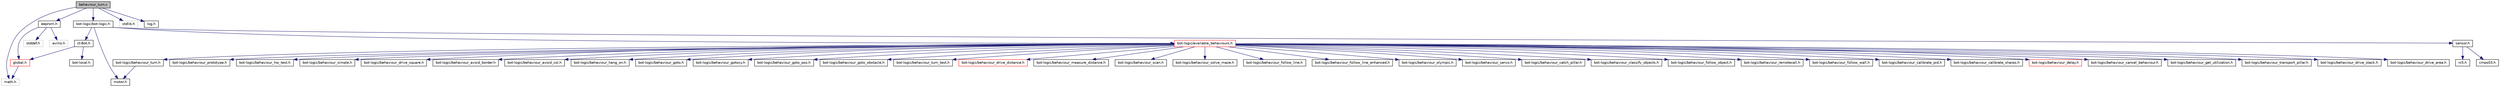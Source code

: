 digraph G
{
  edge [fontname="Helvetica",fontsize="10",labelfontname="Helvetica",labelfontsize="10"];
  node [fontname="Helvetica",fontsize="10",shape=record];
  Node1 [label="behaviour_turn.c",height=0.2,width=0.4,color="black", fillcolor="grey75", style="filled" fontcolor="black"];
  Node1 -> Node2 [color="midnightblue",fontsize="10",style="solid",fontname="Helvetica"];
  Node2 [label="bot-logic/bot-logic.h",height=0.2,width=0.4,color="black", fillcolor="white", style="filled",URL="$bot-logic_8h.html",tooltip="High-Level-Routinen fuer die Steuerung des c&#39;t-Bots."];
  Node2 -> Node3 [color="midnightblue",fontsize="10",style="solid",fontname="Helvetica"];
  Node3 [label="ct-Bot.h",height=0.2,width=0.4,color="black", fillcolor="white", style="filled",URL="$ct-Bot_8h.html",tooltip="globale Schalter fuer die einzelnen Bot-Funktionalitaeten"];
  Node3 -> Node4 [color="midnightblue",fontsize="10",style="solid",fontname="Helvetica"];
  Node4 [label="global.h",height=0.2,width=0.4,color="red", fillcolor="white", style="filled",URL="$global_8h.html",tooltip="Allgemeine Definitionen und Datentypen."];
  Node4 -> Node5 [color="midnightblue",fontsize="10",style="solid",fontname="Helvetica"];
  Node5 [label="math.h",height=0.2,width=0.4,color="grey75", fillcolor="white", style="filled"];
  Node3 -> Node6 [color="midnightblue",fontsize="10",style="solid",fontname="Helvetica"];
  Node6 [label="bot-local.h",height=0.2,width=0.4,color="black", fillcolor="white", style="filled",URL="$bot-local_8h.html",tooltip="Konstanten, die den Bot an reale Umgebungen anpassen."];
  Node2 -> Node7 [color="midnightblue",fontsize="10",style="solid",fontname="Helvetica"];
  Node7 [label="motor.h",height=0.2,width=0.4,color="black", fillcolor="white", style="filled",URL="$motor_8h.html",tooltip="High-Level Routinen fuer die Motorsteuerung des c&#39;t-Bots."];
  Node2 -> Node8 [color="midnightblue",fontsize="10",style="solid",fontname="Helvetica"];
  Node8 [label="sensor.h",height=0.2,width=0.4,color="black", fillcolor="white", style="filled",URL="$sensor_8h.html",tooltip="Architekturunabhaengiger Teil der Sensorsteuerung."];
  Node8 -> Node9 [color="midnightblue",fontsize="10",style="solid",fontname="Helvetica"];
  Node9 [label="rc5.h",height=0.2,width=0.4,color="black", fillcolor="white", style="filled",URL="$rc5_8h.html",tooltip="RC5-Fernbedienung / Basic-Tasten-Handler."];
  Node8 -> Node10 [color="midnightblue",fontsize="10",style="solid",fontname="Helvetica"];
  Node10 [label="cmps03.h",height=0.2,width=0.4,color="black", fillcolor="white", style="filled",URL="$cmps03_8h.html",tooltip="CMPS03-Treiber."];
  Node2 -> Node11 [color="midnightblue",fontsize="10",style="solid",fontname="Helvetica"];
  Node11 [label="bot-logic/available_behaviours.h",height=0.2,width=0.4,color="red", fillcolor="white", style="filled",URL="$available__behaviours_8h.html",tooltip="globale Schalter fuer die einzelnen Verhalten"];
  Node11 -> Node12 [color="midnightblue",fontsize="10",style="solid",fontname="Helvetica"];
  Node12 [label="bot-logic/behaviour_prototype.h",height=0.2,width=0.4,color="black", fillcolor="white", style="filled",URL="$behaviour__prototype_8h.html",tooltip="Rohling fuer eigene Verhalten."];
  Node11 -> Node13 [color="midnightblue",fontsize="10",style="solid",fontname="Helvetica"];
  Node13 [label="bot-logic/behaviour_hw_test.h",height=0.2,width=0.4,color="black", fillcolor="white", style="filled",URL="$behaviour__hw__test_8h.html",tooltip="Testcode fuer die Bot-Hardware (ehemals TEST_AVAILABLE_ANALOG, _DIGITAL, _MOTOR)"];
  Node11 -> Node14 [color="midnightblue",fontsize="10",style="solid",fontname="Helvetica"];
  Node14 [label="bot-logic/behaviour_simple.h",height=0.2,width=0.4,color="black", fillcolor="white", style="filled",URL="$behaviour__simple_8h.html",tooltip="ganz einfache Beispielverhalten Diese Datei sollte der Einstiegspunkt fuer eigene Experimente sein..."];
  Node11 -> Node15 [color="midnightblue",fontsize="10",style="solid",fontname="Helvetica"];
  Node15 [label="bot-logic/behaviour_drive_square.h",height=0.2,width=0.4,color="black", fillcolor="white", style="filled",URL="$behaviour__drive__square_8h.html",tooltip="Bot faehrt im Quadrat."];
  Node11 -> Node16 [color="midnightblue",fontsize="10",style="solid",fontname="Helvetica"];
  Node16 [label="bot-logic/behaviour_avoid_border.h",height=0.2,width=0.4,color="black", fillcolor="white", style="filled",URL="$behaviour__avoid__border_8h.html",tooltip="Vermeide Abgruende."];
  Node11 -> Node17 [color="midnightblue",fontsize="10",style="solid",fontname="Helvetica"];
  Node17 [label="bot-logic/behaviour_avoid_col.h",height=0.2,width=0.4,color="black", fillcolor="white", style="filled",URL="$behaviour__avoid__col_8h.html",tooltip="Vermeide Kollisionen."];
  Node11 -> Node18 [color="midnightblue",fontsize="10",style="solid",fontname="Helvetica"];
  Node18 [label="bot-logic/behaviour_hang_on.h",height=0.2,width=0.4,color="black", fillcolor="white", style="filled",URL="$behaviour__hang__on_8h.html",tooltip="Haengenbleiben Notfallverhalten."];
  Node11 -> Node19 [color="midnightblue",fontsize="10",style="solid",fontname="Helvetica"];
  Node19 [label="bot-logic/behaviour_goto.h",height=0.2,width=0.4,color="black", fillcolor="white", style="filled",URL="$behaviour__goto_8h.html",tooltip="Bot faehrt einen Punkt an."];
  Node11 -> Node20 [color="midnightblue",fontsize="10",style="solid",fontname="Helvetica"];
  Node20 [label="bot-logic/behaviour_gotoxy.h",height=0.2,width=0.4,color="black", fillcolor="white", style="filled",URL="$behaviour__gotoxy_8h.html",tooltip="Bot faehrt eine Position an."];
  Node11 -> Node21 [color="midnightblue",fontsize="10",style="solid",fontname="Helvetica"];
  Node21 [label="bot-logic/behaviour_goto_pos.h",height=0.2,width=0.4,color="black", fillcolor="white", style="filled",URL="$behaviour__goto__pos_8h.html",tooltip="Anfahren einer Position."];
  Node11 -> Node22 [color="midnightblue",fontsize="10",style="solid",fontname="Helvetica"];
  Node22 [label="bot-logic/behaviour_goto_obstacle.h",height=0.2,width=0.4,color="black", fillcolor="white", style="filled",URL="$behaviour__goto__obstacle_8h.html",tooltip="Anfahren eines Hindernisses."];
  Node11 -> Node23 [color="midnightblue",fontsize="10",style="solid",fontname="Helvetica"];
  Node23 [label="bot-logic/behaviour_turn.h",height=0.2,width=0.4,color="black", fillcolor="white", style="filled",URL="$behaviour__turn_8h.html",tooltip="Drehe den Bot."];
  Node23 -> Node7 [color="midnightblue",fontsize="10",style="solid",fontname="Helvetica"];
  Node11 -> Node24 [color="midnightblue",fontsize="10",style="solid",fontname="Helvetica"];
  Node24 [label="bot-logic/behaviour_turn_test.h",height=0.2,width=0.4,color="black", fillcolor="white", style="filled",URL="$behaviour__turn__test_8h.html",tooltip="Fuehrt mehrere Drehungen mit bot_turn() aus und misst die Fehler."];
  Node11 -> Node25 [color="midnightblue",fontsize="10",style="solid",fontname="Helvetica"];
  Node25 [label="bot-logic/behaviour_drive_distance.h",height=0.2,width=0.4,color="red", fillcolor="white", style="filled",URL="$behaviour__drive__distance_8h.html",tooltip="Bot faehrt ein Stueck."];
  Node11 -> Node26 [color="midnightblue",fontsize="10",style="solid",fontname="Helvetica"];
  Node26 [label="bot-logic/behaviour_measure_distance.h",height=0.2,width=0.4,color="black", fillcolor="white", style="filled",URL="$behaviour__measure__distance_8h.html",tooltip="Ermittelt die aktuelle Entfernung eines Hindernisses mit den Distanzsensoren."];
  Node11 -> Node27 [color="midnightblue",fontsize="10",style="solid",fontname="Helvetica"];
  Node27 [label="bot-logic/behaviour_scan.h",height=0.2,width=0.4,color="black", fillcolor="white", style="filled",URL="$behaviour__scan_8h.html",tooltip="Scannt die Umgebung und traegt sie in die Karte ein."];
  Node11 -> Node28 [color="midnightblue",fontsize="10",style="solid",fontname="Helvetica"];
  Node28 [label="bot-logic/behaviour_solve_maze.h",height=0.2,width=0.4,color="black", fillcolor="white", style="filled",URL="$behaviour__solve__maze_8h.html",tooltip="Wandfolger durchs Labyrinth."];
  Node11 -> Node29 [color="midnightblue",fontsize="10",style="solid",fontname="Helvetica"];
  Node29 [label="bot-logic/behaviour_follow_line.h",height=0.2,width=0.4,color="black", fillcolor="white", style="filled",URL="$behaviour__follow__line_8h.html",tooltip="Linienverfolger."];
  Node11 -> Node30 [color="midnightblue",fontsize="10",style="solid",fontname="Helvetica"];
  Node30 [label="bot-logic/behaviour_follow_line_enhanced.h",height=0.2,width=0.4,color="black", fillcolor="white", style="filled",URL="$behaviour__follow__line__enhanced_8h.html",tooltip="erweiterter Linienverfolger, der auch mit Unterbrechungen und Hindernissen klarkommt"];
  Node11 -> Node31 [color="midnightblue",fontsize="10",style="solid",fontname="Helvetica"];
  Node31 [label="bot-logic/behaviour_olympic.h",height=0.2,width=0.4,color="black", fillcolor="white", style="filled",URL="$behaviour__olympic_8h.html",tooltip="Bot sucht Saeulen und faehrt dann Slalom."];
  Node11 -> Node32 [color="midnightblue",fontsize="10",style="solid",fontname="Helvetica"];
  Node32 [label="bot-logic/behaviour_servo.h",height=0.2,width=0.4,color="black", fillcolor="white", style="filled",URL="$behaviour__servo_8h.html",tooltip="kontrolliert die Servos"];
  Node11 -> Node33 [color="midnightblue",fontsize="10",style="solid",fontname="Helvetica"];
  Node33 [label="bot-logic/behaviour_catch_pillar.h",height=0.2,width=0.4,color="black", fillcolor="white", style="filled",URL="$behaviour__catch__pillar_8h.html",tooltip="Sucht nach einer Dose und faengt sie ein."];
  Node11 -> Node34 [color="midnightblue",fontsize="10",style="solid",fontname="Helvetica"];
  Node34 [label="bot-logic/behaviour_classify_objects.h",height=0.2,width=0.4,color="black", fillcolor="white", style="filled",URL="$behaviour__classify__objects_8h.html"];
  Node11 -> Node35 [color="midnightblue",fontsize="10",style="solid",fontname="Helvetica"];
  Node35 [label="bot-logic/behaviour_follow_object.h",height=0.2,width=0.4,color="black", fillcolor="white", style="filled",URL="$behaviour__follow__object_8h.html",tooltip="Verfolgung beweglicher Objekte."];
  Node11 -> Node36 [color="midnightblue",fontsize="10",style="solid",fontname="Helvetica"];
  Node36 [label="bot-logic/behaviour_remotecall.h",height=0.2,width=0.4,color="black", fillcolor="white", style="filled",URL="$behaviour__remotecall_8h.html",tooltip="Ruft auf ein Kommando hin andere Verhalten auf und bestaetigt dann ihre Ausfuehrung."];
  Node11 -> Node37 [color="midnightblue",fontsize="10",style="solid",fontname="Helvetica"];
  Node37 [label="bot-logic/behaviour_follow_wall.h",height=0.2,width=0.4,color="black", fillcolor="white", style="filled",URL="$behaviour__follow__wall_8h.html",tooltip="Wandfolger Explorer."];
  Node11 -> Node38 [color="midnightblue",fontsize="10",style="solid",fontname="Helvetica"];
  Node38 [label="bot-logic/behaviour_calibrate_pid.h",height=0.2,width=0.4,color="black", fillcolor="white", style="filled",URL="$behaviour__calibrate__pid_8h.html",tooltip="Kalibriert die Motorregelung des Bots."];
  Node11 -> Node39 [color="midnightblue",fontsize="10",style="solid",fontname="Helvetica"];
  Node39 [label="bot-logic/behaviour_calibrate_sharps.h",height=0.2,width=0.4,color="black", fillcolor="white", style="filled",URL="$behaviour__calibrate__sharps_8h.html",tooltip="Kalibriert die Distanzsensoren des Bots."];
  Node11 -> Node40 [color="midnightblue",fontsize="10",style="solid",fontname="Helvetica"];
  Node40 [label="bot-logic/behaviour_delay.h",height=0.2,width=0.4,color="red", fillcolor="white", style="filled",URL="$behaviour__delay_8h.html",tooltip="Delay-Routinen als Verhalten."];
  Node11 -> Node41 [color="midnightblue",fontsize="10",style="solid",fontname="Helvetica"];
  Node41 [label="bot-logic/behaviour_cancel_behaviour.h",height=0.2,width=0.4,color="black", fillcolor="white", style="filled",URL="$behaviour__cancel__behaviour_8h.html",tooltip="Deaktiviert ein anderes Verhalten in Abhaengigkeit einer Check-Funktion."];
  Node11 -> Node42 [color="midnightblue",fontsize="10",style="solid",fontname="Helvetica"];
  Node42 [label="bot-logic/behaviour_get_utilization.h",height=0.2,width=0.4,color="black", fillcolor="white", style="filled",URL="$behaviour__get__utilization_8h.html",tooltip="Misst die CPU-Auslastung eines anderen Verhaltens."];
  Node11 -> Node43 [color="midnightblue",fontsize="10",style="solid",fontname="Helvetica"];
  Node43 [label="bot-logic/behaviour_transport_pillar.h",height=0.2,width=0.4,color="black", fillcolor="white", style="filled",URL="$behaviour__transport__pillar_8h.html",tooltip="Bot startet von einem Farb-Startpad und entdeckt die Welt, bis er auf ein anderes Farbpad stoesst..."];
  Node11 -> Node44 [color="midnightblue",fontsize="10",style="solid",fontname="Helvetica"];
  Node44 [label="bot-logic/behaviour_drive_stack.h",height=0.2,width=0.4,color="black", fillcolor="white", style="filled",URL="$behaviour__drive__stack_8h.html",tooltip="Anfahren aller auf dem Stack befindlichen Punkte."];
  Node11 -> Node45 [color="midnightblue",fontsize="10",style="solid",fontname="Helvetica"];
  Node45 [label="bot-logic/behaviour_drive_area.h",height=0.2,width=0.4,color="black", fillcolor="white", style="filled",URL="$behaviour__drive__area_8h.html",tooltip="Flaechendeckendes Fahren als Verhalten (Staubsauger)"];
  Node1 -> Node46 [color="midnightblue",fontsize="10",style="solid",fontname="Helvetica"];
  Node46 [label="eeprom.h",height=0.2,width=0.4,color="black", fillcolor="white", style="filled",URL="$eeprom_8h.html",tooltip="EEPROM-Zugriff."];
  Node46 -> Node47 [color="midnightblue",fontsize="10",style="solid",fontname="Helvetica"];
  Node47 [label="stddef.h",height=0.2,width=0.4,color="grey75", fillcolor="white", style="filled"];
  Node46 -> Node4 [color="midnightblue",fontsize="10",style="solid",fontname="Helvetica"];
  Node46 -> Node48 [color="midnightblue",fontsize="10",style="solid",fontname="Helvetica"];
  Node48 [label="avr/io.h",height=0.2,width=0.4,color="grey75", fillcolor="white", style="filled"];
  Node1 -> Node49 [color="midnightblue",fontsize="10",style="solid",fontname="Helvetica"];
  Node49 [label="stdlib.h",height=0.2,width=0.4,color="grey75", fillcolor="white", style="filled"];
  Node1 -> Node5 [color="midnightblue",fontsize="10",style="solid",fontname="Helvetica"];
  Node1 -> Node50 [color="midnightblue",fontsize="10",style="solid",fontname="Helvetica"];
  Node50 [label="log.h",height=0.2,width=0.4,color="black", fillcolor="white", style="filled",URL="$log_8h.html",tooltip="Routinen zum Loggen von Informationen."];
}
